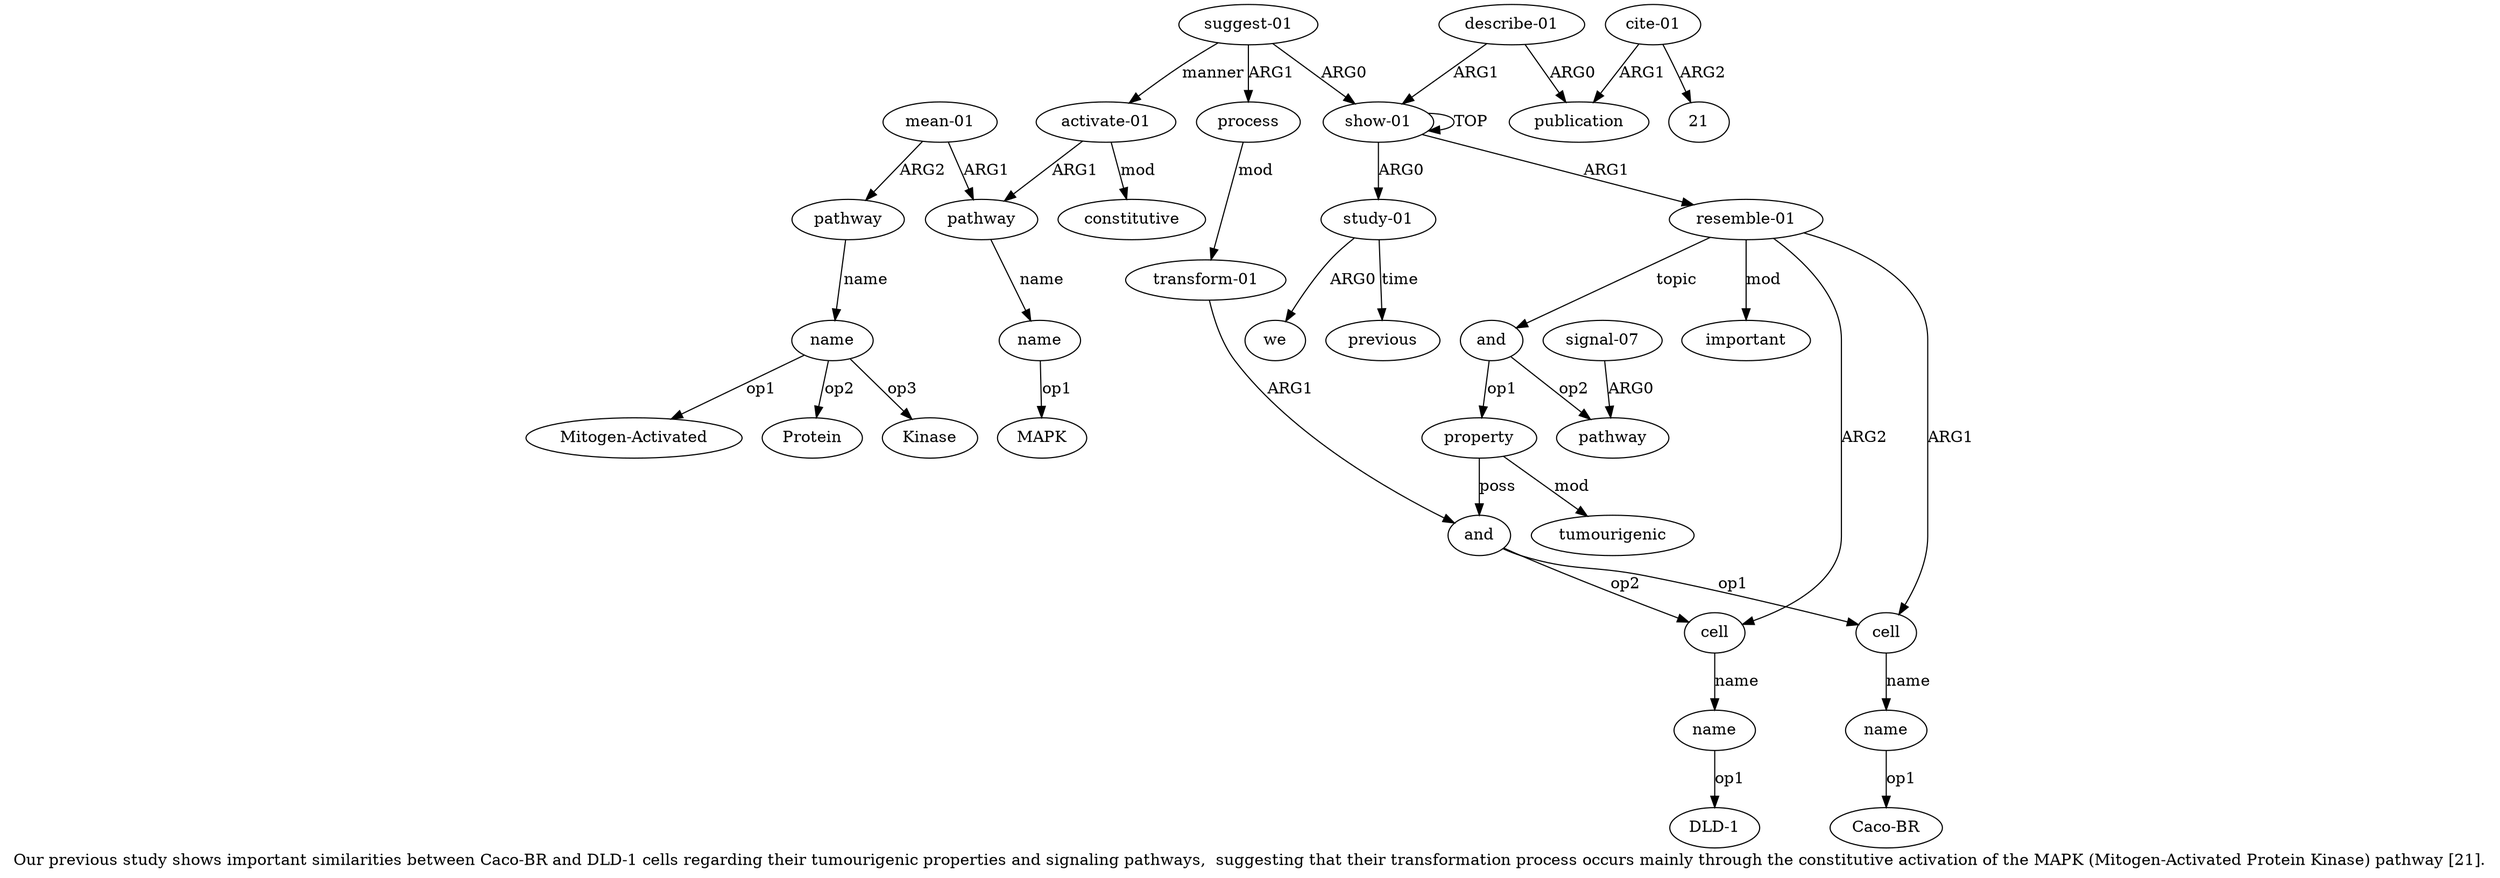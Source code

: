 digraph  {
	graph [label="Our previous study shows important similarities between Caco-BR and DLD-1 cells regarding their tumourigenic properties and signaling \
pathways,  suggesting that their transformation process occurs mainly through the constitutive activation of the MAPK (Mitogen-Activated \
Protein Kinase) pathway [21]."];
	node [label="\N"];
	a20	 [color=black,
		gold_ind=20,
		gold_label=pathway,
		label=pathway,
		test_ind=20,
		test_label=pathway];
	a21	 [color=black,
		gold_ind=21,
		gold_label=name,
		label=name,
		test_ind=21,
		test_label=name];
	a20 -> a21 [key=0,
	color=black,
	gold_label=name,
	label=name,
	test_label=name];
"a21 MAPK" [color=black,
	gold_ind=-1,
	gold_label=MAPK,
	label=MAPK,
	test_ind=-1,
	test_label=MAPK];
a21 -> "a21 MAPK" [key=0,
color=black,
gold_label=op1,
label=op1,
test_label=op1];
a22 [color=black,
gold_ind=22,
gold_label="mean-01",
label="mean-01",
test_ind=22,
test_label="mean-01"];
a22 -> a20 [key=0,
color=black,
gold_label=ARG1,
label=ARG1,
test_label=ARG1];
a23 [color=black,
gold_ind=23,
gold_label=pathway,
label=pathway,
test_ind=23,
test_label=pathway];
a22 -> a23 [key=0,
color=black,
gold_label=ARG2,
label=ARG2,
test_label=ARG2];
a24 [color=black,
gold_ind=24,
gold_label=name,
label=name,
test_ind=24,
test_label=name];
a23 -> a24 [key=0,
color=black,
gold_label=name,
label=name,
test_label=name];
"a24 Protein" [color=black,
gold_ind=-1,
gold_label=Protein,
label=Protein,
test_ind=-1,
test_label=Protein];
a24 -> "a24 Protein" [key=0,
color=black,
gold_label=op2,
label=op2,
test_label=op2];
"a24 Kinase" [color=black,
gold_ind=-1,
gold_label=Kinase,
label=Kinase,
test_ind=-1,
test_label=Kinase];
a24 -> "a24 Kinase" [key=0,
color=black,
gold_label=op3,
label=op3,
test_label=op3];
"a24 Mitogen-Activated" [color=black,
gold_ind=-1,
gold_label="Mitogen-Activated",
label="Mitogen-Activated",
test_ind=-1,
test_label="Mitogen-Activated"];
a24 -> "a24 Mitogen-Activated" [key=0,
color=black,
gold_label=op1,
label=op1,
test_label=op1];
a25 [color=black,
gold_ind=25,
gold_label=constitutive,
label=constitutive,
test_ind=25,
test_label=constitutive];
a26 [color=black,
gold_ind=26,
gold_label="describe-01",
label="describe-01",
test_ind=26,
test_label="describe-01"];
a27 [color=black,
gold_ind=27,
gold_label=publication,
label=publication,
test_ind=27,
test_label=publication];
a26 -> a27 [key=0,
color=black,
gold_label=ARG0,
label=ARG0,
test_label=ARG0];
a0 [color=black,
gold_ind=0,
gold_label="show-01",
label="show-01",
test_ind=0,
test_label="show-01"];
a26 -> a0 [key=0,
color=black,
gold_label=ARG1,
label=ARG1,
test_label=ARG1];
a28 [color=black,
gold_ind=28,
gold_label="cite-01",
label="cite-01",
test_ind=28,
test_label="cite-01"];
a28 -> a27 [key=0,
color=black,
gold_label=ARG1,
label=ARG1,
test_label=ARG1];
"a28 21" [color=black,
gold_ind=-1,
gold_label=21,
label=21,
test_ind=-1,
test_label=21];
a28 -> "a28 21" [key=0,
color=black,
gold_label=ARG2,
label=ARG2,
test_label=ARG2];
"a8 DLD-1" [color=black,
gold_ind=-1,
gold_label="DLD-1",
label="DLD-1",
test_ind=-1,
test_label="DLD-1"];
a15 [color=black,
gold_ind=15,
gold_label=important,
label=important,
test_ind=15,
test_label=important];
a14 [color=black,
gold_ind=14,
gold_label="signal-07",
label="signal-07",
test_ind=14,
test_label="signal-07"];
a13 [color=black,
gold_ind=13,
gold_label=pathway,
label=pathway,
test_ind=13,
test_label=pathway];
a14 -> a13 [key=0,
color=black,
gold_label=ARG0,
label=ARG0,
test_label=ARG0];
a17 [color=black,
gold_ind=17,
gold_label=process,
label=process,
test_ind=17,
test_label=process];
a18 [color=black,
gold_ind=18,
gold_label="transform-01",
label="transform-01",
test_ind=18,
test_label="transform-01"];
a17 -> a18 [key=0,
color=black,
gold_label=mod,
label=mod,
test_label=mod];
a16 [color=black,
gold_ind=16,
gold_label="suggest-01",
label="suggest-01",
test_ind=16,
test_label="suggest-01"];
a16 -> a17 [key=0,
color=black,
gold_label=ARG1,
label=ARG1,
test_label=ARG1];
a19 [color=black,
gold_ind=19,
gold_label="activate-01",
label="activate-01",
test_ind=19,
test_label="activate-01"];
a16 -> a19 [key=0,
color=black,
gold_label=manner,
label=manner,
test_label=manner];
a16 -> a0 [key=0,
color=black,
gold_label=ARG0,
label=ARG0,
test_label=ARG0];
a11 [color=black,
gold_ind=11,
gold_label=tumourigenic,
label=tumourigenic,
test_ind=11,
test_label=tumourigenic];
a10 [color=black,
gold_ind=10,
gold_label=property,
label=property,
test_ind=10,
test_label=property];
a10 -> a11 [key=0,
color=black,
gold_label=mod,
label=mod,
test_label=mod];
a12 [color=black,
gold_ind=12,
gold_label=and,
label=and,
test_ind=12,
test_label=and];
a10 -> a12 [key=0,
color=black,
gold_label=poss,
label=poss,
test_label=poss];
a5 [color=black,
gold_ind=5,
gold_label=cell,
label=cell,
test_ind=5,
test_label=cell];
a12 -> a5 [key=0,
color=black,
gold_label=op1,
label=op1,
test_label=op1];
a7 [color=black,
gold_ind=7,
gold_label=cell,
label=cell,
test_ind=7,
test_label=cell];
a12 -> a7 [key=0,
color=black,
gold_label=op2,
label=op2,
test_label=op2];
"a6 Caco-BR" [color=black,
gold_ind=-1,
gold_label="Caco-BR",
label="Caco-BR",
test_ind=-1,
test_label="Caco-BR"];
a19 -> a20 [key=0,
color=black,
gold_label=ARG1,
label=ARG1,
test_label=ARG1];
a19 -> a25 [key=0,
color=black,
gold_label=mod,
label=mod,
test_label=mod];
a18 -> a12 [key=0,
color=black,
gold_label=ARG1,
label=ARG1,
test_label=ARG1];
a1 [color=black,
gold_ind=1,
gold_label="study-01",
label="study-01",
test_ind=1,
test_label="study-01"];
a3 [color=black,
gold_ind=3,
gold_label=previous,
label=previous,
test_ind=3,
test_label=previous];
a1 -> a3 [key=0,
color=black,
gold_label=time,
label=time,
test_label=time];
a2 [color=black,
gold_ind=2,
gold_label=we,
label=we,
test_ind=2,
test_label=we];
a1 -> a2 [key=0,
color=black,
gold_label=ARG0,
label=ARG0,
test_label=ARG0];
a0 -> a1 [key=0,
color=black,
gold_label=ARG0,
label=ARG0,
test_label=ARG0];
a0 -> a0 [key=0,
color=black,
gold_label=TOP,
label=TOP,
test_label=TOP];
a4 [color=black,
gold_ind=4,
gold_label="resemble-01",
label="resemble-01",
test_ind=4,
test_label="resemble-01"];
a0 -> a4 [key=0,
color=black,
gold_label=ARG1,
label=ARG1,
test_label=ARG1];
a6 [color=black,
gold_ind=6,
gold_label=name,
label=name,
test_ind=6,
test_label=name];
a5 -> a6 [key=0,
color=black,
gold_label=name,
label=name,
test_label=name];
a4 -> a15 [key=0,
color=black,
gold_label=mod,
label=mod,
test_label=mod];
a4 -> a5 [key=0,
color=black,
gold_label=ARG1,
label=ARG1,
test_label=ARG1];
a4 -> a7 [key=0,
color=black,
gold_label=ARG2,
label=ARG2,
test_label=ARG2];
a9 [color=black,
gold_ind=9,
gold_label=and,
label=and,
test_ind=9,
test_label=and];
a4 -> a9 [key=0,
color=black,
gold_label=topic,
label=topic,
test_label=topic];
a8 [color=black,
gold_ind=8,
gold_label=name,
label=name,
test_ind=8,
test_label=name];
a7 -> a8 [key=0,
color=black,
gold_label=name,
label=name,
test_label=name];
a6 -> "a6 Caco-BR" [key=0,
color=black,
gold_label=op1,
label=op1,
test_label=op1];
a9 -> a10 [key=0,
color=black,
gold_label=op1,
label=op1,
test_label=op1];
a9 -> a13 [key=0,
color=black,
gold_label=op2,
label=op2,
test_label=op2];
a8 -> "a8 DLD-1" [key=0,
color=black,
gold_label=op1,
label=op1,
test_label=op1];
}
